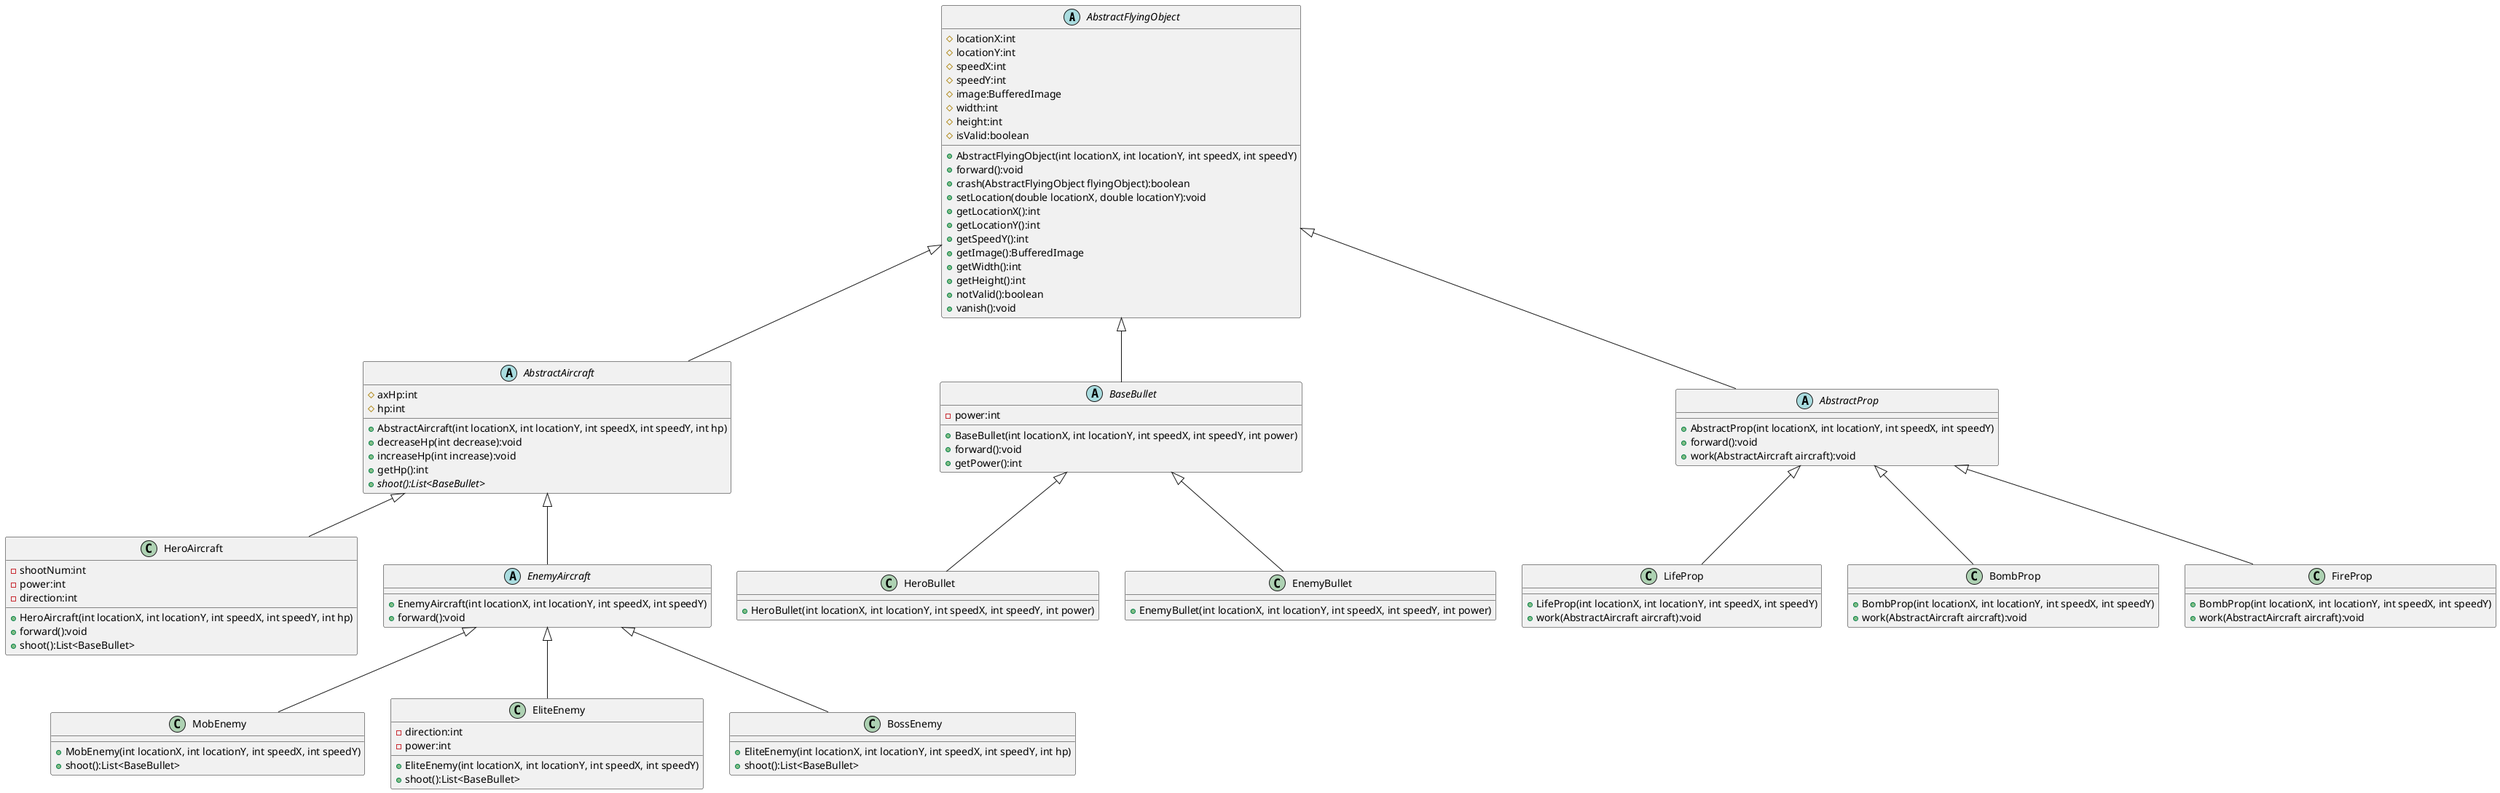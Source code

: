 @startuml
'https://plantuml.com/class-diagram

abstract class AbstractFlyingObject
{
    # locationX:int
    # locationY:int
    # speedX:int
    # speedY:int
    # image:BufferedImage
    # width:int
    # height:int
    # isValid:boolean

    + AbstractFlyingObject(int locationX, int locationY, int speedX, int speedY)
    + forward():void
    + crash(AbstractFlyingObject flyingObject):boolean
    + setLocation(double locationX, double locationY):void
    + getLocationX():int
    + getLocationY():int
    + getSpeedY():int
    + getImage():BufferedImage
    + getWidth():int
    + getHeight():int
    + notValid():boolean
    + vanish():void
}
abstract class AbstractAircraft
{
	# axHp:int
    # hp:int
    + AbstractAircraft(int locationX, int locationY, int speedX, int speedY, int hp)
    + decreaseHp(int decrease):void
    + increaseHp(int increase):void
    + getHp():int
    + {abstract} shoot():List<BaseBullet>
 }

abstract class BaseBullet
{
    - power:int
    + BaseBullet(int locationX, int locationY, int speedX, int speedY, int power)
    + forward():void
	+ getPower():int
}

AbstractFlyingObject <|-- AbstractAircraft
AbstractFlyingObject <|-- BaseBullet

AbstractAircraft <|-- HeroAircraft
AbstractAircraft <|-- EnemyAircraft

BaseBullet <|-- HeroBullet
BaseBullet <|-- EnemyBullet

class HeroAircraft {
    - shootNum:int
    - power:int
    - direction:int
    + HeroAircraft(int locationX, int locationY, int speedX, int speedY, int hp)
    + forward():void
    + shoot():List<BaseBullet>
}

abstract class EnemyAircraft {
    + EnemyAircraft(int locationX, int locationY, int speedX, int speedY)
    + forward():void
}

EnemyAircraft <|-- MobEnemy
EnemyAircraft <|-- EliteEnemy
EnemyAircraft <|-- BossEnemy

class MobEnemy {
    + MobEnemy(int locationX, int locationY, int speedX, int speedY)
    + shoot():List<BaseBullet>
}

class EliteEnemy {
    - direction:int
    - power:int
    + EliteEnemy(int locationX, int locationY, int speedX, int speedY)
    + shoot():List<BaseBullet>
}

class BossEnemy {
    + EliteEnemy(int locationX, int locationY, int speedX, int speedY, int hp)
    + shoot():List<BaseBullet>
}

class HeroBullet {
    + HeroBullet(int locationX, int locationY, int speedX, int speedY, int power)
}

class EnemyBullet {
    + EnemyBullet(int locationX, int locationY, int speedX, int speedY, int power)
}

abstract class AbstractProp {
    + AbstractProp(int locationX, int locationY, int speedX, int speedY)
    + forward():void
    + work(AbstractAircraft aircraft):void
}

class LifeProp {
    + LifeProp(int locationX, int locationY, int speedX, int speedY)
    + work(AbstractAircraft aircraft):void
}

class BombProp {
    + BombProp(int locationX, int locationY, int speedX, int speedY)
    + work(AbstractAircraft aircraft):void
}

class FireProp {
    + BombProp(int locationX, int locationY, int speedX, int speedY)
    + work(AbstractAircraft aircraft):void
}

AbstractFlyingObject <|-- AbstractProp

AbstractProp <|-- LifeProp
AbstractProp <|-- BombProp
AbstractProp <|-- FireProp

@enduml